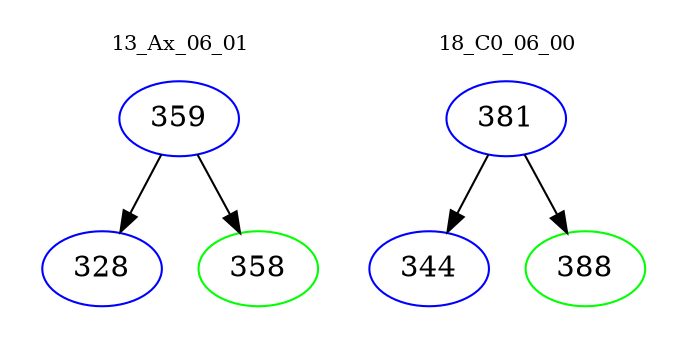 digraph{
subgraph cluster_0 {
color = white
label = "13_Ax_06_01";
fontsize=10;
T0_359 [label="359", color="blue"]
T0_359 -> T0_328 [color="black"]
T0_328 [label="328", color="blue"]
T0_359 -> T0_358 [color="black"]
T0_358 [label="358", color="green"]
}
subgraph cluster_1 {
color = white
label = "18_C0_06_00";
fontsize=10;
T1_381 [label="381", color="blue"]
T1_381 -> T1_344 [color="black"]
T1_344 [label="344", color="blue"]
T1_381 -> T1_388 [color="black"]
T1_388 [label="388", color="green"]
}
}
